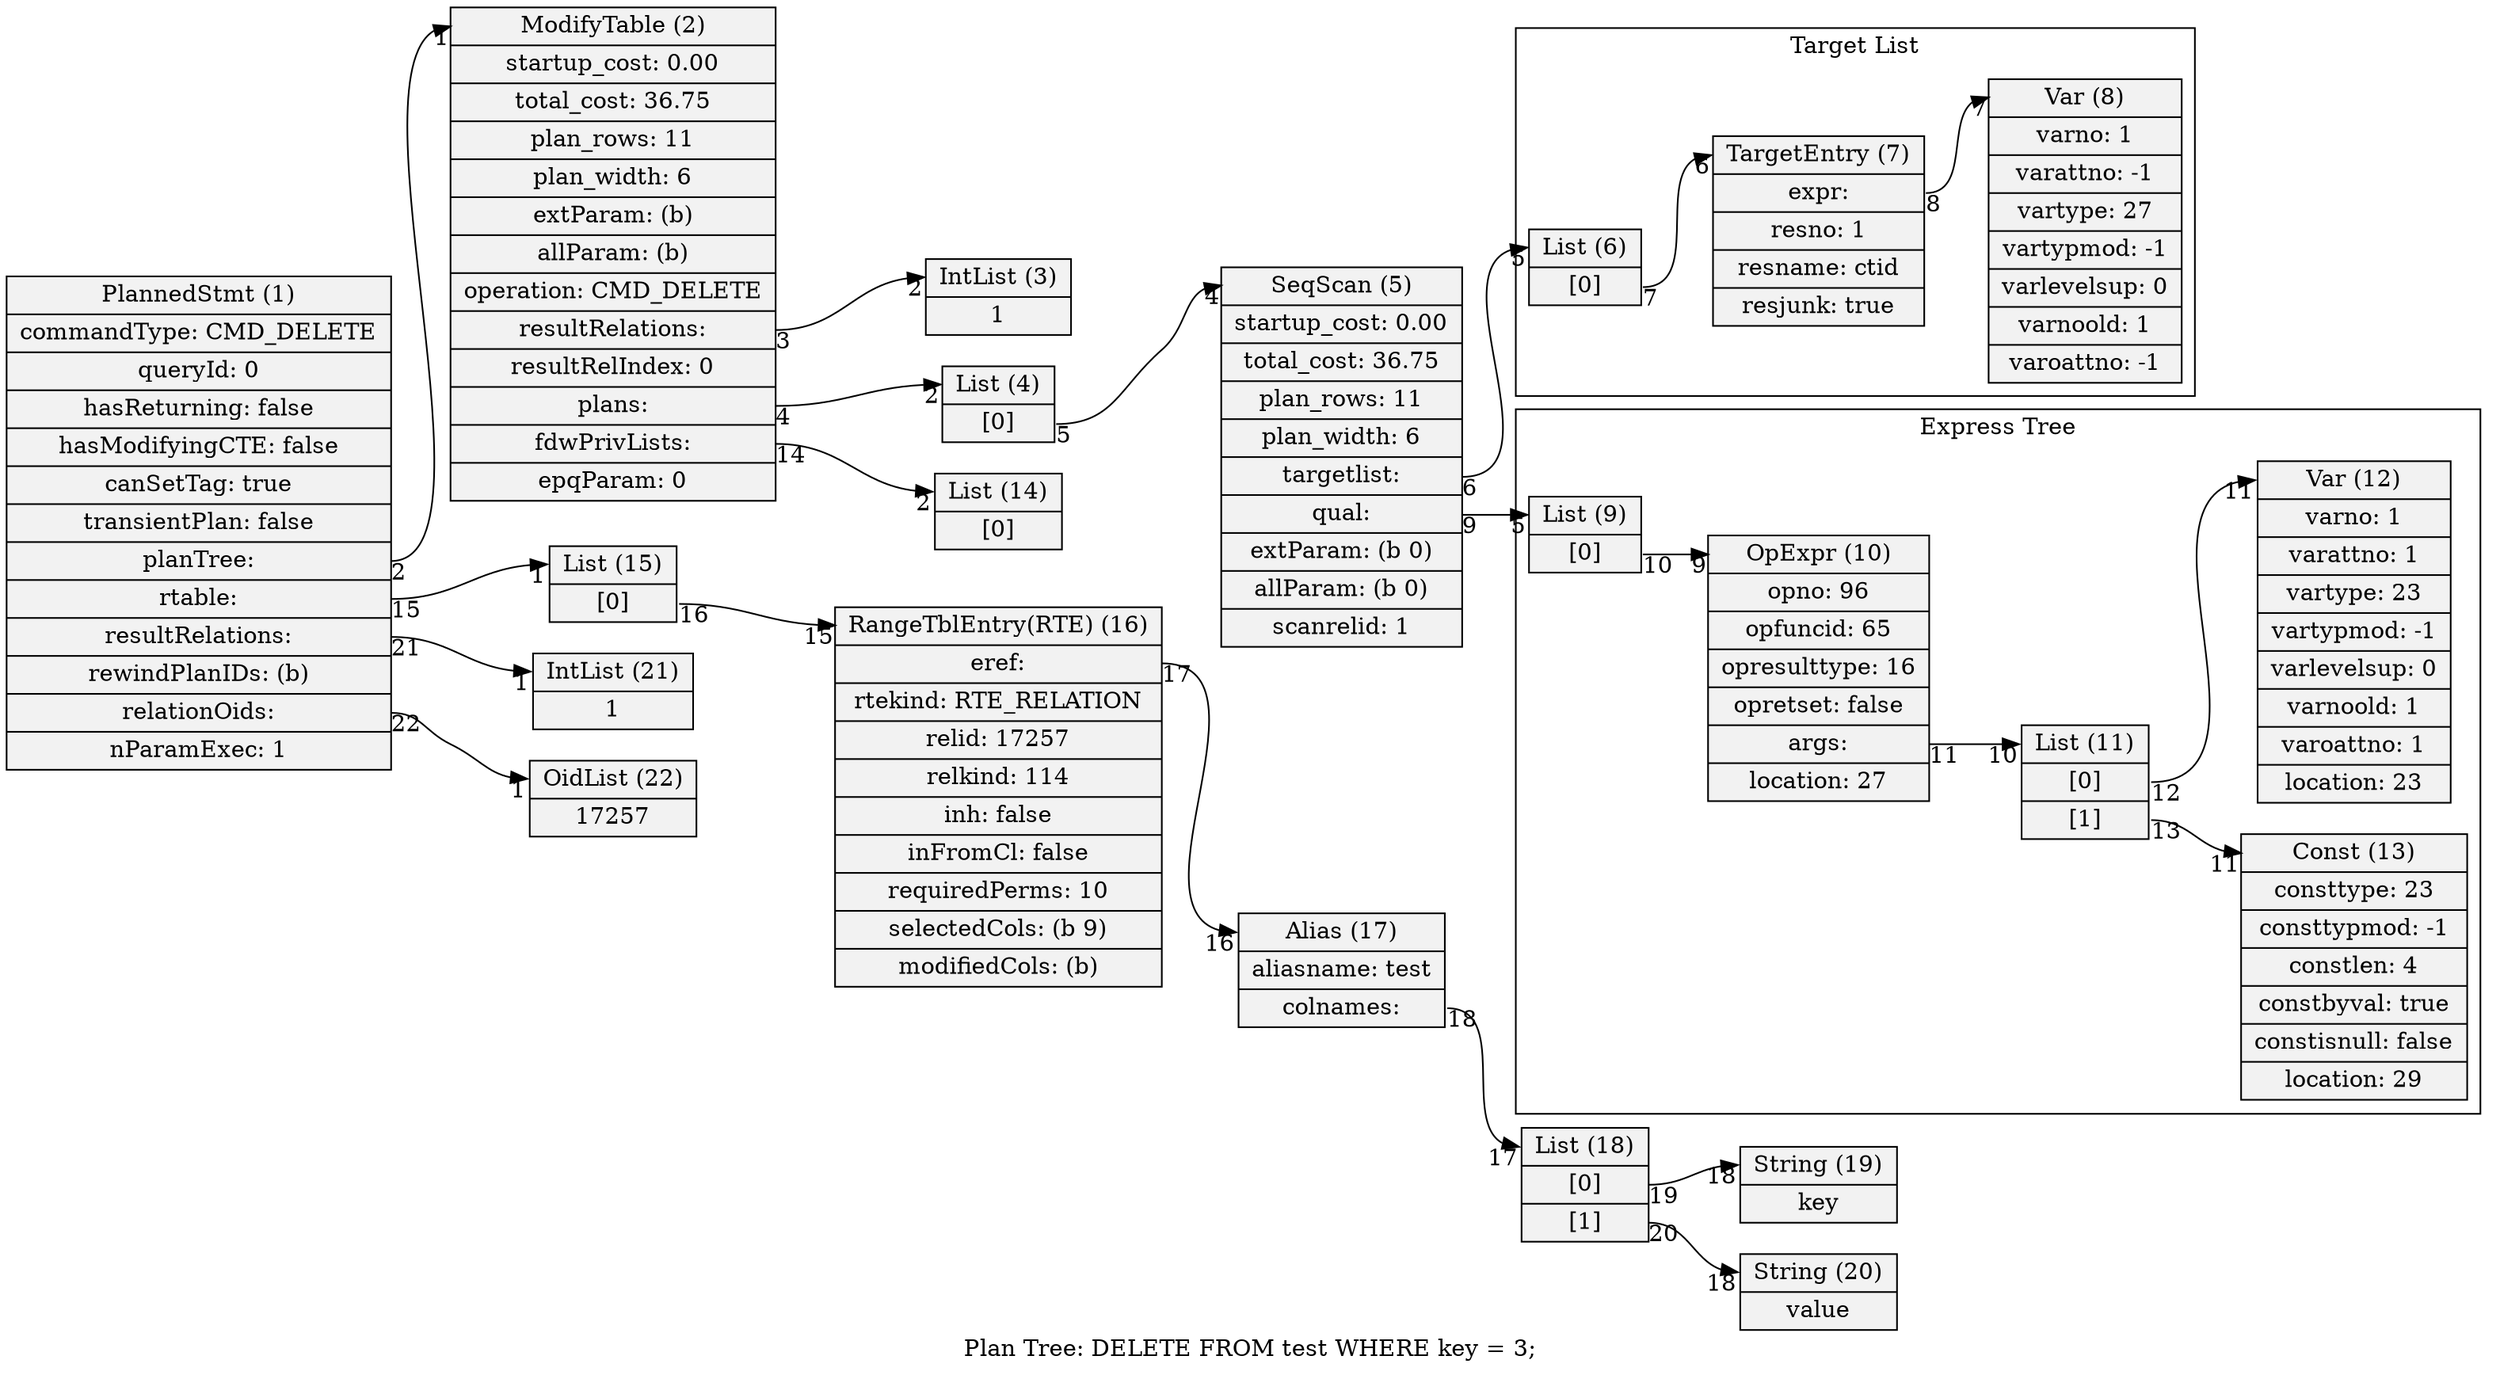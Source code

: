 digraph {
graph [rankdir = "LR", label = "Plan Tree: DELETE FROM test WHERE key = 3;"]
node  [shape=record,style=filled,fillcolor=gray95]
edge  [arrowtail=empty]
17[label = "<head> Alias (17)|aliasname: test|<colnames> colnames: "]
19[label = "<head> String (19)|key"]
18[label = "<head> List (18)|<1> [0]|<2> [1]"]
20[label = "<head> String (20)|value"]
2[label = "<head> ModifyTable (2)|startup_cost: 0.00|total_cost: 36.75|plan_rows: 11|plan_width: 6|extParam: (b)|allParam: (b)|operation: CMD_DELETE|<resultRelations> resultRelations: |resultRelIndex: 0|<plans> plans: |<fdwPrivLists> fdwPrivLists: |epqParam: 0"]
5[label = "<head> SeqScan (5)|startup_cost: 0.00|total_cost: 36.75|plan_rows: 11|plan_width: 6|<targetlist> targetlist: |<qual> qual: |extParam: (b 0)|allParam: (b 0)|scanrelid: 1"]
1[label = "<head> PlannedStmt (1)|commandType: CMD_DELETE|queryId: 0|hasReturning: false|hasModifyingCTE: false|canSetTag: true|transientPlan: false|<planTree> planTree: |<rtable> rtable: |<resultRelations> resultRelations: |rewindPlanIDs: (b)|<relationOids> relationOids: |nParamExec: 1"]
4[label = "<head> List (4)|<1> [0]"]
3[label = "<head> IntList (3)|1 "]
14[label = "<head> List (14)|<1> [0]"]
16[label = "<head> RangeTblEntry(RTE) (16)|<eref> eref: |rtekind: RTE_RELATION|relid: 17257|relkind: 114|inh: false|inFromCl: false|requiredPerms: 10|selectedCols: (b 9)|modifiedCols: (b)"]
15[label = "<head> List (15)|<1> [0]"]
22[label = "<head> OidList (22)|17257 "]
21[label = "<head> IntList (21)|1 "]

17:colnames -> 18:head [headlabel = "17", taillabel = "18"]
18:1 -> 19:head [headlabel = "18", taillabel = "19"]
18:2 -> 20:head [headlabel = "18", taillabel = "20"]
2:plans -> 4:head [headlabel = "2", taillabel = "4"]
2:resultRelations -> 3:head [headlabel = "2", taillabel = "3"]
2:fdwPrivLists -> 14:head [headlabel = "2", taillabel = "14"]
5:targetlist -> 6:head [headlabel = "5", taillabel = "6"]
5:qual -> 9:head [headlabel = "5", taillabel = "9"]
1:planTree -> 2:head [headlabel = "1", taillabel = "2"]
1:rtable -> 15:head [headlabel = "1", taillabel = "15"]
1:relationOids -> 22:head [headlabel = "1", taillabel = "22"]
1:resultRelations -> 21:head [headlabel = "1", taillabel = "21"]
4:1 -> 5:head [headlabel = "4", taillabel = "5"]
16:eref -> 17:head [headlabel = "16", taillabel = "17"]
15:1 -> 16:head [headlabel = "15", taillabel = "16"]

subgraph cluster_0 {
	label = "Target List";
	7[label = "<head> TargetEntry (7)|<expr> expr: |resno: 1|resname: ctid|resjunk: true"]
	8[label = "<head> Var (8)|varno: 1|varattno: -1|vartype: 27|vartypmod: -1|varlevelsup: 0|varnoold: 1|varoattno: -1"]
	6[label = "<head> List (6)|<1> [0]"]

	7:expr -> 8:head [headlabel = "7", taillabel = "8"]
	6:1 -> 7:head [headlabel = "6", taillabel = "7"]
}

subgraph cluster_1 {
	label = "Express Tree";
	12[label = "<head> Var (12)|varno: 1|varattno: 1|vartype: 23|vartypmod: -1|varlevelsup: 0|varnoold: 1|varoattno: 1|location: 23"]
	11[label = "<head> List (11)|<1> [0]|<2> [1]"]
	13[label = "<head> Const (13)|consttype: 23|consttypmod: -1|constlen: 4|constbyval: true|constisnull: false|location: 29"]
	10[label = "<head> OpExpr (10)|opno: 96|opfuncid: 65|opresulttype: 16|opretset: false|<args> args: |location: 27"]
	9[label = "<head> List (9)|<1> [0]"]

	11:1 -> 12:head [headlabel = "11", taillabel = "12"]
	11:2 -> 13:head [headlabel = "11", taillabel = "13"]
	10:args -> 11:head [headlabel = "10", taillabel = "11"]
	9:1 -> 10:head [headlabel = "9", taillabel = "10"]
}

}

